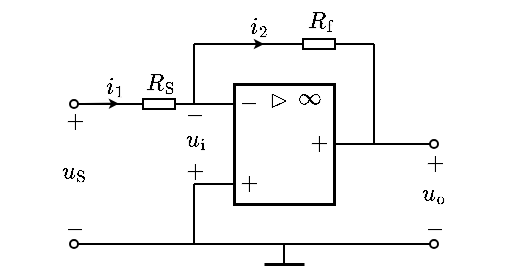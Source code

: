 <mxfile version="16.5.1" type="device"><diagram id="1Pf8qqMtXkvOTr3LOiAd" name="第 1 页"><mxGraphModel dx="281" dy="204" grid="1" gridSize="5" guides="1" tooltips="1" connect="1" arrows="1" fold="1" page="1" pageScale="1" pageWidth="827" pageHeight="1169" math="1" shadow="0"><root><mxCell id="0"/><mxCell id="1" parent="0"/><mxCell id="icg47jljwqRutBoWUC4b-1" value="" style="whiteSpace=wrap;html=1;comic=0;glass=0;strokeWidth=1.5;movable=1;resizable=1;rotatable=1;deletable=1;editable=1;connectable=1;" parent="1" vertex="1"><mxGeometry x="460" y="300" width="50" height="60" as="geometry"/></mxCell><mxCell id="icg47jljwqRutBoWUC4b-2" value="$$-$$" style="text;resizable=1;autosize=1;align=center;verticalAlign=middle;points=[];fillColor=none;strokeColor=none;rounded=0;html=1;imageAspect=1;noLabel=0;recursiveResize=1;expand=1;editable=1;movable=1;rotatable=1;deletable=1;connectable=1;comic=0;fontSize=10;" parent="1" vertex="1"><mxGeometry x="461" y="303" width="12" height="12" as="geometry"/></mxCell><mxCell id="icg47jljwqRutBoWUC4b-3" value="$$+$$" style="text;html=1;resizable=1;autosize=1;align=center;verticalAlign=middle;points=[];fillColor=none;strokeColor=none;rounded=0;movable=1;rotatable=1;deletable=1;editable=1;connectable=1;fontSize=10;" parent="1" vertex="1"><mxGeometry x="462" y="341" width="10" height="15" as="geometry"/></mxCell><mxCell id="icg47jljwqRutBoWUC4b-4" value="$$\rhd$$" style="text;html=1;resizable=1;autosize=1;align=center;verticalAlign=middle;points=[];fillColor=none;strokeColor=none;rounded=0;movable=1;rotatable=1;deletable=1;editable=1;connectable=1;fontSize=10;strokeWidth=2;labelBorderColor=none;" parent="1" vertex="1"><mxGeometry x="456.5" y="298" width="50" height="20" as="geometry"/></mxCell><mxCell id="icg47jljwqRutBoWUC4b-5" value="$$\infty$$" style="text;html=1;resizable=1;autosize=1;align=center;verticalAlign=middle;points=[];fillColor=none;strokeColor=none;rounded=0;movable=1;rotatable=1;deletable=1;editable=1;connectable=1;fontSize=10;" parent="1" vertex="1"><mxGeometry x="490" y="300" width="14.5" height="14" as="geometry"/></mxCell><mxCell id="evPx6QGHHpzVLF88DVbs-6" value="" style="endArrow=none;html=1;rounded=0;endFill=0;movable=1;resizable=1;rotatable=1;deletable=1;editable=1;connectable=1;" edge="1" parent="1"><mxGeometry width="50" height="50" relative="1" as="geometry"><mxPoint x="460" y="350" as="sourcePoint"/><mxPoint x="440" y="350" as="targetPoint"/></mxGeometry></mxCell><mxCell id="evPx6QGHHpzVLF88DVbs-7" value="$$-$$" style="text;resizable=1;autosize=1;align=center;verticalAlign=middle;points=[];fillColor=none;strokeColor=none;rounded=0;html=1;imageAspect=1;noLabel=0;recursiveResize=1;expand=1;editable=1;movable=1;rotatable=1;deletable=1;connectable=1;comic=0;fontSize=10;" vertex="1" parent="1"><mxGeometry x="372" y="362" width="15" height="20" as="geometry"/></mxCell><mxCell id="evPx6QGHHpzVLF88DVbs-8" value="$$+$$" style="text;html=1;resizable=1;autosize=1;align=center;verticalAlign=middle;points=[];fillColor=none;strokeColor=none;rounded=0;movable=1;rotatable=1;deletable=1;editable=1;connectable=1;fontSize=10;" vertex="1" parent="1"><mxGeometry x="372" y="307.5" width="15" height="20" as="geometry"/></mxCell><mxCell id="evPx6QGHHpzVLF88DVbs-9" value="\(u_\mathrm{i}\)" style="text;html=1;resizable=1;autosize=1;align=center;verticalAlign=middle;points=[];fillColor=none;strokeColor=none;rounded=0;comic=0;movable=1;rotatable=1;deletable=1;editable=1;connectable=1;fontSize=10;" vertex="1" parent="1"><mxGeometry x="426" y="318" width="29" height="20" as="geometry"/></mxCell><mxCell id="evPx6QGHHpzVLF88DVbs-11" value="" style="endArrow=none;html=1;rounded=0;fontSize=10;" edge="1" parent="1"><mxGeometry width="50" height="50" relative="1" as="geometry"><mxPoint x="530" y="280" as="sourcePoint"/><mxPoint x="530" y="330" as="targetPoint"/></mxGeometry></mxCell><mxCell id="evPx6QGHHpzVLF88DVbs-12" value="" style="endArrow=none;html=1;rounded=0;fontSize=10;" edge="1" parent="1"><mxGeometry width="50" height="50" relative="1" as="geometry"><mxPoint x="515" y="280" as="sourcePoint"/><mxPoint x="530" y="280" as="targetPoint"/></mxGeometry></mxCell><mxCell id="evPx6QGHHpzVLF88DVbs-13" value="" style="pointerEvents=1;verticalLabelPosition=bottom;shadow=0;dashed=0;align=center;html=1;verticalAlign=top;shape=mxgraph.electrical.resistors.resistor_1;fontSize=10;" vertex="1" parent="1"><mxGeometry x="490" y="277.5" width="25" height="5" as="geometry"/></mxCell><mxCell id="evPx6QGHHpzVLF88DVbs-14" value="" style="endArrow=none;html=1;rounded=0;fontSize=10;entryX=0;entryY=0.5;entryDx=0;entryDy=0;entryPerimeter=0;" edge="1" parent="1" target="evPx6QGHHpzVLF88DVbs-13"><mxGeometry width="50" height="50" relative="1" as="geometry"><mxPoint x="445" y="280" as="sourcePoint"/><mxPoint x="480" y="235" as="targetPoint"/></mxGeometry></mxCell><mxCell id="evPx6QGHHpzVLF88DVbs-15" value="" style="endArrow=none;html=1;rounded=0;fontSize=10;" edge="1" parent="1"><mxGeometry width="50" height="50" relative="1" as="geometry"><mxPoint x="440" y="310" as="sourcePoint"/><mxPoint x="440" y="280" as="targetPoint"/></mxGeometry></mxCell><mxCell id="evPx6QGHHpzVLF88DVbs-16" value="" style="endArrow=classic;html=1;rounded=0;fontSize=10;endSize=2;" edge="1" parent="1"><mxGeometry width="50" height="50" relative="1" as="geometry"><mxPoint x="440" y="280" as="sourcePoint"/><mxPoint x="475" y="280" as="targetPoint"/></mxGeometry></mxCell><mxCell id="evPx6QGHHpzVLF88DVbs-18" value="" style="endArrow=none;html=1;rounded=0;fontSize=10;endSize=2;" edge="1" parent="1"><mxGeometry width="50" height="50" relative="1" as="geometry"><mxPoint x="440" y="380" as="sourcePoint"/><mxPoint x="440" y="350" as="targetPoint"/></mxGeometry></mxCell><mxCell id="evPx6QGHHpzVLF88DVbs-19" value="" style="endArrow=oval;html=1;rounded=0;fontSize=10;endSize=4;startArrow=oval;startFill=0;endFill=0;startSize=4;" edge="1" parent="1"><mxGeometry width="50" height="50" relative="1" as="geometry"><mxPoint x="380" y="380" as="sourcePoint"/><mxPoint x="560" y="380" as="targetPoint"/></mxGeometry></mxCell><mxCell id="evPx6QGHHpzVLF88DVbs-20" value="$$+$$" style="text;html=1;resizable=1;autosize=1;align=center;verticalAlign=middle;points=[];fillColor=none;strokeColor=none;rounded=0;movable=1;rotatable=1;deletable=1;editable=1;connectable=1;fontSize=10;" vertex="1" parent="1"><mxGeometry x="550" y="329" width="19" height="20" as="geometry"/></mxCell><mxCell id="evPx6QGHHpzVLF88DVbs-21" value="$$-$$" style="text;resizable=1;autosize=1;align=center;verticalAlign=middle;points=[];fillColor=none;strokeColor=none;rounded=0;html=1;imageAspect=1;noLabel=0;recursiveResize=1;expand=1;editable=1;movable=1;rotatable=1;deletable=1;connectable=1;comic=0;fontSize=10;" vertex="1" parent="1"><mxGeometry x="552" y="362" width="15" height="20" as="geometry"/></mxCell><mxCell id="evPx6QGHHpzVLF88DVbs-23" value="" style="pointerEvents=1;verticalLabelPosition=bottom;shadow=0;dashed=0;align=center;html=1;verticalAlign=top;shape=mxgraph.electrical.resistors.resistor_1;fontSize=10;" vertex="1" parent="1"><mxGeometry x="410" y="307.5" width="25" height="5" as="geometry"/></mxCell><mxCell id="evPx6QGHHpzVLF88DVbs-24" value="" style="endArrow=none;html=1;rounded=0;fontSize=10;startSize=4;endSize=4;startArrow=oval;startFill=0;" edge="1" parent="1"><mxGeometry width="50" height="50" relative="1" as="geometry"><mxPoint x="380" y="310" as="sourcePoint"/><mxPoint x="410" y="310" as="targetPoint"/></mxGeometry></mxCell><mxCell id="evPx6QGHHpzVLF88DVbs-26" value="" style="endArrow=classic;html=1;rounded=0;fontSize=10;endSize=2;" edge="1" parent="1"><mxGeometry width="50" height="50" relative="1" as="geometry"><mxPoint x="385" y="310" as="sourcePoint"/><mxPoint x="402.5" y="309.85" as="targetPoint"/></mxGeometry></mxCell><mxCell id="evPx6QGHHpzVLF88DVbs-27" value="$$-$$" style="text;resizable=1;autosize=1;align=center;verticalAlign=middle;points=[];fillColor=none;strokeColor=none;rounded=0;html=1;imageAspect=1;noLabel=0;recursiveResize=1;expand=1;editable=1;movable=1;rotatable=1;deletable=1;connectable=1;comic=0;fontSize=10;" vertex="1" parent="1"><mxGeometry x="432" y="310" width="15" height="9" as="geometry"/></mxCell><mxCell id="evPx6QGHHpzVLF88DVbs-28" value="$$+$$" style="text;html=1;resizable=1;autosize=1;align=center;verticalAlign=middle;points=[];fillColor=none;strokeColor=none;rounded=0;movable=1;rotatable=1;deletable=1;editable=1;connectable=1;fontSize=10;" vertex="1" parent="1"><mxGeometry x="432" y="337" width="15" height="12" as="geometry"/></mxCell><mxCell id="evPx6QGHHpzVLF88DVbs-29" value="$$i_1$$" style="text;html=1;resizable=1;autosize=1;align=center;verticalAlign=middle;points=[];fillColor=none;strokeColor=none;rounded=0;fontSize=10;movable=1;rotatable=1;deletable=1;editable=1;connectable=1;" vertex="1" parent="1"><mxGeometry x="390" y="290.5" width="20" height="20" as="geometry"/></mxCell><mxCell id="evPx6QGHHpzVLF88DVbs-30" value="$$i_2$$" style="text;html=1;resizable=1;autosize=1;align=center;verticalAlign=middle;points=[];fillColor=none;strokeColor=none;rounded=0;fontSize=10;movable=1;rotatable=1;deletable=1;editable=1;connectable=1;" vertex="1" parent="1"><mxGeometry x="465" y="260.5" width="13" height="20" as="geometry"/></mxCell><mxCell id="evPx6QGHHpzVLF88DVbs-31" value="$$R_\mathrm{S}$$" style="text;html=1;resizable=1;autosize=1;align=center;verticalAlign=middle;points=[];fillColor=none;strokeColor=none;rounded=0;fontSize=10;movable=1;rotatable=1;deletable=1;editable=1;connectable=1;" vertex="1" parent="1"><mxGeometry x="414.5" y="290" width="16" height="20" as="geometry"/></mxCell><mxCell id="evPx6QGHHpzVLF88DVbs-32" value="$$R_\mathrm{f}$$" style="text;html=1;resizable=1;autosize=1;align=center;verticalAlign=middle;points=[];fillColor=none;strokeColor=none;rounded=0;fontSize=10;movable=1;rotatable=1;deletable=1;editable=1;connectable=1;" vertex="1" parent="1"><mxGeometry x="495" y="258.5" width="15" height="20" as="geometry"/></mxCell><mxCell id="icg47jljwqRutBoWUC4b-6" value="未命名图层" parent="0"/><mxCell id="icg47jljwqRutBoWUC4b-9" value="$$+$$" style="text;html=1;resizable=1;autosize=1;align=center;verticalAlign=middle;points=[];fillColor=none;strokeColor=none;rounded=0;movable=1;rotatable=1;deletable=1;editable=1;connectable=1;fontSize=10;" parent="icg47jljwqRutBoWUC4b-6" vertex="1"><mxGeometry x="495" y="321" width="14" height="15" as="geometry"/></mxCell><mxCell id="icg47jljwqRutBoWUC4b-11" value="" style="endArrow=none;html=1;rounded=0;endFill=0;movable=1;resizable=1;rotatable=1;deletable=1;editable=1;connectable=1;" parent="icg47jljwqRutBoWUC4b-6" edge="1"><mxGeometry width="50" height="50" relative="1" as="geometry"><mxPoint x="460" y="310" as="sourcePoint"/><mxPoint x="435" y="310" as="targetPoint"/></mxGeometry></mxCell><mxCell id="icg47jljwqRutBoWUC4b-13" value="" style="endArrow=oval;html=1;rounded=0;endFill=0;exitX=1;exitY=0.5;exitDx=0;exitDy=0;movable=1;resizable=1;rotatable=1;deletable=1;editable=1;connectable=1;startSize=5;endSize=4;" parent="icg47jljwqRutBoWUC4b-6" source="icg47jljwqRutBoWUC4b-1" edge="1"><mxGeometry width="50" height="50" relative="1" as="geometry"><mxPoint x="470" y="325" as="sourcePoint"/><mxPoint x="560" y="330" as="targetPoint"/></mxGeometry></mxCell><mxCell id="icg47jljwqRutBoWUC4b-17" value="$$u_\mathrm{o}$$" style="text;html=1;resizable=1;autosize=1;align=center;verticalAlign=middle;points=[];fillColor=none;strokeColor=none;rounded=0;comic=0;movable=1;rotatable=1;deletable=1;editable=1;connectable=0;fontSize=10;" parent="icg47jljwqRutBoWUC4b-6" vertex="1"><mxGeometry x="551" y="345" width="17" height="20" as="geometry"/></mxCell><mxCell id="icg47jljwqRutBoWUC4b-18" value="\(u_\mathrm{S}\)" style="text;html=1;resizable=1;autosize=1;align=center;verticalAlign=middle;points=[];fillColor=none;strokeColor=none;rounded=0;comic=0;movable=1;rotatable=1;deletable=1;editable=1;connectable=1;fontSize=10;" parent="icg47jljwqRutBoWUC4b-6" vertex="1"><mxGeometry x="370" y="334" width="20" height="20" as="geometry"/></mxCell><mxCell id="icg47jljwqRutBoWUC4b-24" value="" style="endArrow=none;html=1;rounded=0;movable=1;resizable=1;rotatable=1;deletable=1;editable=1;connectable=1;" parent="icg47jljwqRutBoWUC4b-6" edge="1"><mxGeometry width="50" height="50" relative="1" as="geometry"><mxPoint x="485" y="390" as="sourcePoint"/><mxPoint x="485" y="380" as="targetPoint"/></mxGeometry></mxCell><mxCell id="icg47jljwqRutBoWUC4b-25" value="" style="endArrow=none;html=1;rounded=0;strokeWidth=1.5;movable=1;resizable=1;rotatable=1;deletable=1;editable=1;connectable=1;" parent="icg47jljwqRutBoWUC4b-6" edge="1"><mxGeometry width="50" height="50" relative="1" as="geometry"><mxPoint x="475" y="390" as="sourcePoint"/><mxPoint x="495" y="390" as="targetPoint"/></mxGeometry></mxCell></root></mxGraphModel></diagram></mxfile>